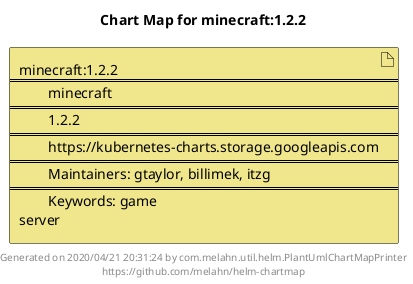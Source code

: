 @startuml
skinparam linetype ortho
skinparam backgroundColor white
skinparam usecaseBorderColor black
skinparam usecaseArrowColor LightSlateGray
skinparam artifactBorderColor black
skinparam artifactArrowColor LightSlateGray

title Chart Map for minecraft:1.2.2

'There is one referenced Helm Chart
artifact "minecraft:1.2.2\n====\n\tminecraft\n====\n\t1.2.2\n====\n\thttps://kubernetes-charts.storage.googleapis.com\n====\n\tMaintainers: gtaylor, billimek, itzg\n====\n\tKeywords: game\nserver" as minecraft_1_2_2 #Khaki

'There are 0 referenced Docker Images

'Chart Dependencies

center footer Generated on 2020/04/21 20:31:24 by com.melahn.util.helm.PlantUmlChartMapPrinter\nhttps://github.com/melahn/helm-chartmap
@enduml
